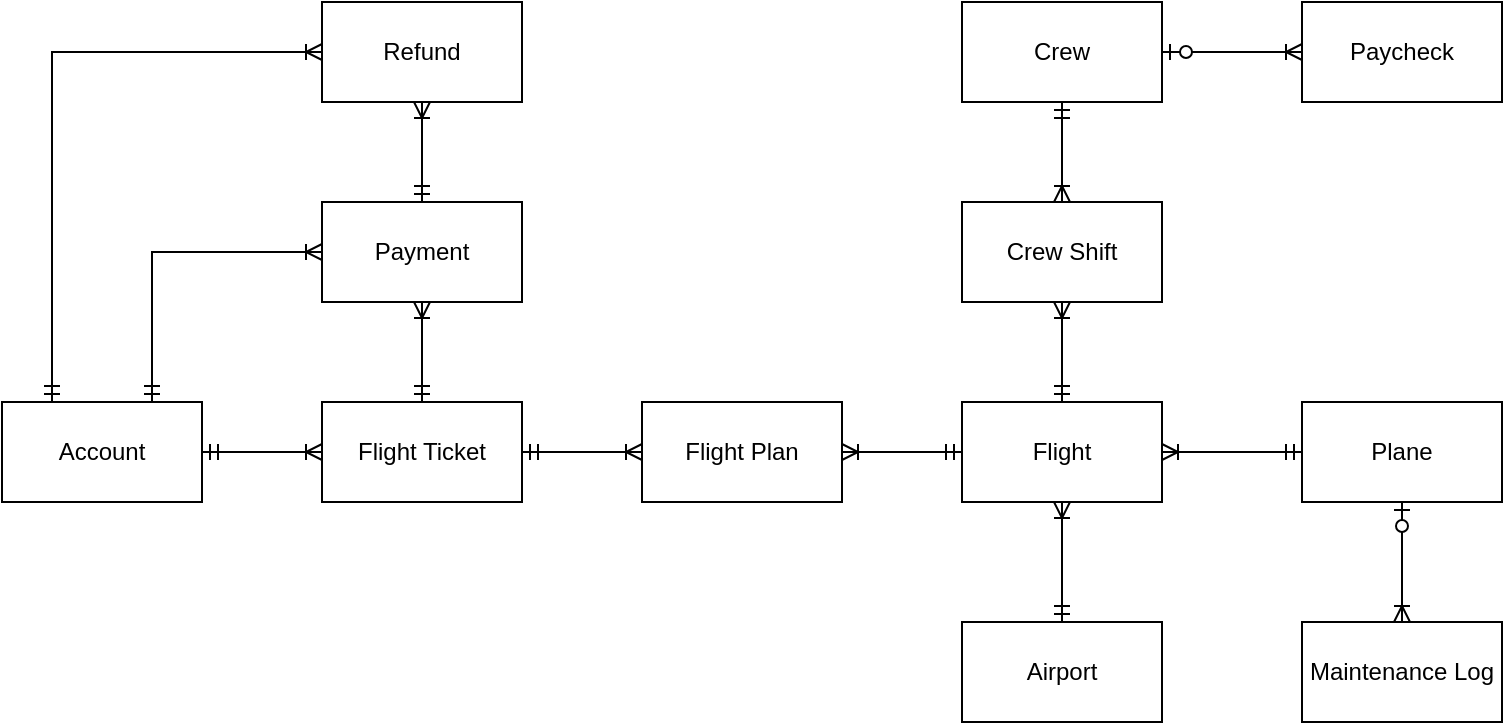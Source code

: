 <mxfile version="24.0.0" type="github">
  <diagram name="Page-1" id="lydMjSXvnL9oaIFbFxpS">
    <mxGraphModel dx="1619" dy="623" grid="1" gridSize="10" guides="1" tooltips="1" connect="1" arrows="1" fold="1" page="1" pageScale="1" pageWidth="200" pageHeight="180" math="0" shadow="0">
      <root>
        <mxCell id="0" />
        <mxCell id="1" parent="0" />
        <mxCell id="J9wHwNwn0n1z0YtR8CXD-2" value="Plane" style="html=1;dashed=0;whiteSpace=wrap;" parent="1" vertex="1">
          <mxGeometry x="-50" y="60" width="100" height="50" as="geometry" />
        </mxCell>
        <mxCell id="J9wHwNwn0n1z0YtR8CXD-3" value="Account" style="html=1;dashed=0;whiteSpace=wrap;" parent="1" vertex="1">
          <mxGeometry x="-700" y="60" width="100" height="50" as="geometry" />
        </mxCell>
        <mxCell id="J9wHwNwn0n1z0YtR8CXD-4" value="Crew" style="html=1;dashed=0;whiteSpace=wrap;" parent="1" vertex="1">
          <mxGeometry x="-220" y="-140" width="100" height="50" as="geometry" />
        </mxCell>
        <mxCell id="J9wHwNwn0n1z0YtR8CXD-5" value="Paycheck" style="html=1;dashed=0;whiteSpace=wrap;" parent="1" vertex="1">
          <mxGeometry x="-50" y="-140" width="100" height="50" as="geometry" />
        </mxCell>
        <mxCell id="J9wHwNwn0n1z0YtR8CXD-6" value="Maintenance Log" style="html=1;dashed=0;whiteSpace=wrap;" parent="1" vertex="1">
          <mxGeometry x="-50" y="170" width="100" height="50" as="geometry" />
        </mxCell>
        <mxCell id="J9wHwNwn0n1z0YtR8CXD-7" value="Flight" style="html=1;dashed=0;whiteSpace=wrap;" parent="1" vertex="1">
          <mxGeometry x="-220" y="60" width="100" height="50" as="geometry" />
        </mxCell>
        <mxCell id="J9wHwNwn0n1z0YtR8CXD-11" value="" style="edgeStyle=orthogonalEdgeStyle;fontSize=12;html=1;endArrow=ERoneToMany;startArrow=ERzeroToOne;rounded=0;entryX=0.5;entryY=0;entryDx=0;entryDy=0;exitX=0.5;exitY=1;exitDx=0;exitDy=0;" parent="1" source="J9wHwNwn0n1z0YtR8CXD-2" target="J9wHwNwn0n1z0YtR8CXD-6" edge="1">
          <mxGeometry width="100" height="100" relative="1" as="geometry">
            <mxPoint x="-100" y="130" as="sourcePoint" />
            <mxPoint y="30" as="targetPoint" />
          </mxGeometry>
        </mxCell>
        <mxCell id="J9wHwNwn0n1z0YtR8CXD-12" value="Airport" style="html=1;dashed=0;whiteSpace=wrap;" parent="1" vertex="1">
          <mxGeometry x="-220" y="170" width="100" height="50" as="geometry" />
        </mxCell>
        <mxCell id="J9wHwNwn0n1z0YtR8CXD-13" value="" style="edgeStyle=orthogonalEdgeStyle;fontSize=12;html=1;endArrow=ERoneToMany;startArrow=ERmandOne;rounded=0;entryX=0.5;entryY=1;entryDx=0;entryDy=0;exitX=0.5;exitY=0;exitDx=0;exitDy=0;" parent="1" source="J9wHwNwn0n1z0YtR8CXD-12" target="J9wHwNwn0n1z0YtR8CXD-7" edge="1">
          <mxGeometry width="100" height="100" relative="1" as="geometry">
            <mxPoint x="-100" y="130" as="sourcePoint" />
            <mxPoint y="30" as="targetPoint" />
          </mxGeometry>
        </mxCell>
        <mxCell id="J9wHwNwn0n1z0YtR8CXD-14" value="" style="edgeStyle=orthogonalEdgeStyle;fontSize=12;html=1;endArrow=ERoneToMany;startArrow=ERmandOne;rounded=0;entryX=1;entryY=0.5;entryDx=0;entryDy=0;exitX=0;exitY=0.5;exitDx=0;exitDy=0;" parent="1" source="J9wHwNwn0n1z0YtR8CXD-2" target="J9wHwNwn0n1z0YtR8CXD-7" edge="1">
          <mxGeometry width="100" height="100" relative="1" as="geometry">
            <mxPoint x="-100" y="130" as="sourcePoint" />
            <mxPoint y="30" as="targetPoint" />
          </mxGeometry>
        </mxCell>
        <mxCell id="J9wHwNwn0n1z0YtR8CXD-15" value="Flight Ticket" style="html=1;dashed=0;whiteSpace=wrap;" parent="1" vertex="1">
          <mxGeometry x="-540" y="60" width="100" height="50" as="geometry" />
        </mxCell>
        <mxCell id="J9wHwNwn0n1z0YtR8CXD-17" value="" style="edgeStyle=orthogonalEdgeStyle;fontSize=12;html=1;endArrow=ERoneToMany;startArrow=ERmandOne;rounded=0;entryX=0;entryY=0.5;entryDx=0;entryDy=0;exitX=1;exitY=0.5;exitDx=0;exitDy=0;" parent="1" source="J9wHwNwn0n1z0YtR8CXD-3" target="J9wHwNwn0n1z0YtR8CXD-15" edge="1">
          <mxGeometry width="100" height="100" relative="1" as="geometry">
            <mxPoint x="-190" y="105" as="sourcePoint" />
            <mxPoint x="-260" y="105" as="targetPoint" />
          </mxGeometry>
        </mxCell>
        <mxCell id="J9wHwNwn0n1z0YtR8CXD-18" value="Crew Shift" style="html=1;dashed=0;whiteSpace=wrap;" parent="1" vertex="1">
          <mxGeometry x="-220" y="-40" width="100" height="50" as="geometry" />
        </mxCell>
        <mxCell id="J9wHwNwn0n1z0YtR8CXD-19" value="" style="edgeStyle=orthogonalEdgeStyle;fontSize=12;html=1;endArrow=ERoneToMany;startArrow=ERmandOne;rounded=0;entryX=0.5;entryY=1;entryDx=0;entryDy=0;exitX=0.5;exitY=0;exitDx=0;exitDy=0;" parent="1" source="J9wHwNwn0n1z0YtR8CXD-7" target="J9wHwNwn0n1z0YtR8CXD-18" edge="1">
          <mxGeometry width="100" height="100" relative="1" as="geometry">
            <mxPoint x="-210" y="95" as="sourcePoint" />
            <mxPoint x="-270" y="95" as="targetPoint" />
          </mxGeometry>
        </mxCell>
        <mxCell id="J9wHwNwn0n1z0YtR8CXD-20" value="" style="edgeStyle=orthogonalEdgeStyle;fontSize=12;html=1;endArrow=ERoneToMany;startArrow=ERmandOne;rounded=0;entryX=0.5;entryY=0;entryDx=0;entryDy=0;exitX=0.5;exitY=1;exitDx=0;exitDy=0;" parent="1" source="J9wHwNwn0n1z0YtR8CXD-4" target="J9wHwNwn0n1z0YtR8CXD-18" edge="1">
          <mxGeometry width="100" height="100" relative="1" as="geometry">
            <mxPoint x="-200" y="105" as="sourcePoint" />
            <mxPoint x="-260" y="105" as="targetPoint" />
          </mxGeometry>
        </mxCell>
        <mxCell id="J9wHwNwn0n1z0YtR8CXD-22" value="Payment" style="html=1;dashed=0;whiteSpace=wrap;" parent="1" vertex="1">
          <mxGeometry x="-540" y="-40" width="100" height="50" as="geometry" />
        </mxCell>
        <mxCell id="J9wHwNwn0n1z0YtR8CXD-23" value="" style="edgeStyle=orthogonalEdgeStyle;fontSize=12;html=1;endArrow=ERoneToMany;startArrow=ERmandOne;rounded=0;entryX=0;entryY=0.5;entryDx=0;entryDy=0;exitX=0.75;exitY=0;exitDx=0;exitDy=0;" parent="1" source="J9wHwNwn0n1z0YtR8CXD-3" target="J9wHwNwn0n1z0YtR8CXD-22" edge="1">
          <mxGeometry width="100" height="100" relative="1" as="geometry">
            <mxPoint x="-340" y="125" as="sourcePoint" />
            <mxPoint x="-400" y="125" as="targetPoint" />
          </mxGeometry>
        </mxCell>
        <mxCell id="J9wHwNwn0n1z0YtR8CXD-24" value="" style="edgeStyle=orthogonalEdgeStyle;fontSize=12;html=1;endArrow=ERoneToMany;startArrow=ERmandOne;rounded=0;entryX=0.5;entryY=1;entryDx=0;entryDy=0;exitX=0.5;exitY=0;exitDx=0;exitDy=0;" parent="1" source="J9wHwNwn0n1z0YtR8CXD-15" target="J9wHwNwn0n1z0YtR8CXD-22" edge="1">
          <mxGeometry width="100" height="100" relative="1" as="geometry">
            <mxPoint x="-330" y="135" as="sourcePoint" />
            <mxPoint x="-390" y="135" as="targetPoint" />
          </mxGeometry>
        </mxCell>
        <mxCell id="J9wHwNwn0n1z0YtR8CXD-25" value="Refund" style="html=1;dashed=0;whiteSpace=wrap;" parent="1" vertex="1">
          <mxGeometry x="-540" y="-140" width="100" height="50" as="geometry" />
        </mxCell>
        <mxCell id="J9wHwNwn0n1z0YtR8CXD-26" value="" style="edgeStyle=orthogonalEdgeStyle;fontSize=12;html=1;endArrow=ERoneToMany;startArrow=ERmandOne;rounded=0;entryX=0;entryY=0.5;entryDx=0;entryDy=0;exitX=0.25;exitY=0;exitDx=0;exitDy=0;" parent="1" source="J9wHwNwn0n1z0YtR8CXD-3" target="J9wHwNwn0n1z0YtR8CXD-25" edge="1">
          <mxGeometry width="100" height="100" relative="1" as="geometry">
            <mxPoint x="-320" y="145" as="sourcePoint" />
            <mxPoint x="-380" y="145" as="targetPoint" />
          </mxGeometry>
        </mxCell>
        <mxCell id="J9wHwNwn0n1z0YtR8CXD-27" value="" style="edgeStyle=orthogonalEdgeStyle;fontSize=12;html=1;endArrow=ERoneToMany;startArrow=ERmandOne;rounded=0;entryX=0.5;entryY=1;entryDx=0;entryDy=0;exitX=0.5;exitY=0;exitDx=0;exitDy=0;" parent="1" source="J9wHwNwn0n1z0YtR8CXD-22" target="J9wHwNwn0n1z0YtR8CXD-25" edge="1">
          <mxGeometry width="100" height="100" relative="1" as="geometry">
            <mxPoint x="-310" y="155" as="sourcePoint" />
            <mxPoint x="-370" y="155" as="targetPoint" />
          </mxGeometry>
        </mxCell>
        <mxCell id="J9wHwNwn0n1z0YtR8CXD-28" value="Flight Plan" style="html=1;dashed=0;whiteSpace=wrap;" parent="1" vertex="1">
          <mxGeometry x="-380" y="60" width="100" height="50" as="geometry" />
        </mxCell>
        <mxCell id="J9wHwNwn0n1z0YtR8CXD-30" value="" style="edgeStyle=orthogonalEdgeStyle;fontSize=12;html=1;endArrow=ERoneToMany;startArrow=ERmandOne;rounded=0;entryX=1;entryY=0.5;entryDx=0;entryDy=0;exitX=0;exitY=0.5;exitDx=0;exitDy=0;" parent="1" source="J9wHwNwn0n1z0YtR8CXD-7" target="J9wHwNwn0n1z0YtR8CXD-28" edge="1">
          <mxGeometry width="100" height="100" relative="1" as="geometry">
            <mxPoint x="-160" y="70" as="sourcePoint" />
            <mxPoint x="-160" y="20" as="targetPoint" />
          </mxGeometry>
        </mxCell>
        <mxCell id="J9wHwNwn0n1z0YtR8CXD-31" value="" style="edgeStyle=orthogonalEdgeStyle;fontSize=12;html=1;endArrow=ERoneToMany;startArrow=ERmandOne;rounded=0;entryX=0;entryY=0.5;entryDx=0;entryDy=0;exitX=1;exitY=0.5;exitDx=0;exitDy=0;" parent="1" source="J9wHwNwn0n1z0YtR8CXD-15" target="J9wHwNwn0n1z0YtR8CXD-28" edge="1">
          <mxGeometry width="100" height="100" relative="1" as="geometry">
            <mxPoint x="-150" y="80" as="sourcePoint" />
            <mxPoint x="-150" y="30" as="targetPoint" />
          </mxGeometry>
        </mxCell>
        <mxCell id="J9wHwNwn0n1z0YtR8CXD-34" value="" style="edgeStyle=orthogonalEdgeStyle;fontSize=12;html=1;endArrow=ERoneToMany;startArrow=ERzeroToOne;rounded=0;entryX=0;entryY=0.5;entryDx=0;entryDy=0;exitX=1;exitY=0.5;exitDx=0;exitDy=0;" parent="1" source="J9wHwNwn0n1z0YtR8CXD-4" target="J9wHwNwn0n1z0YtR8CXD-5" edge="1">
          <mxGeometry width="100" height="100" relative="1" as="geometry">
            <mxPoint x="10" y="120" as="sourcePoint" />
            <mxPoint x="10" y="180" as="targetPoint" />
          </mxGeometry>
        </mxCell>
      </root>
    </mxGraphModel>
  </diagram>
</mxfile>
